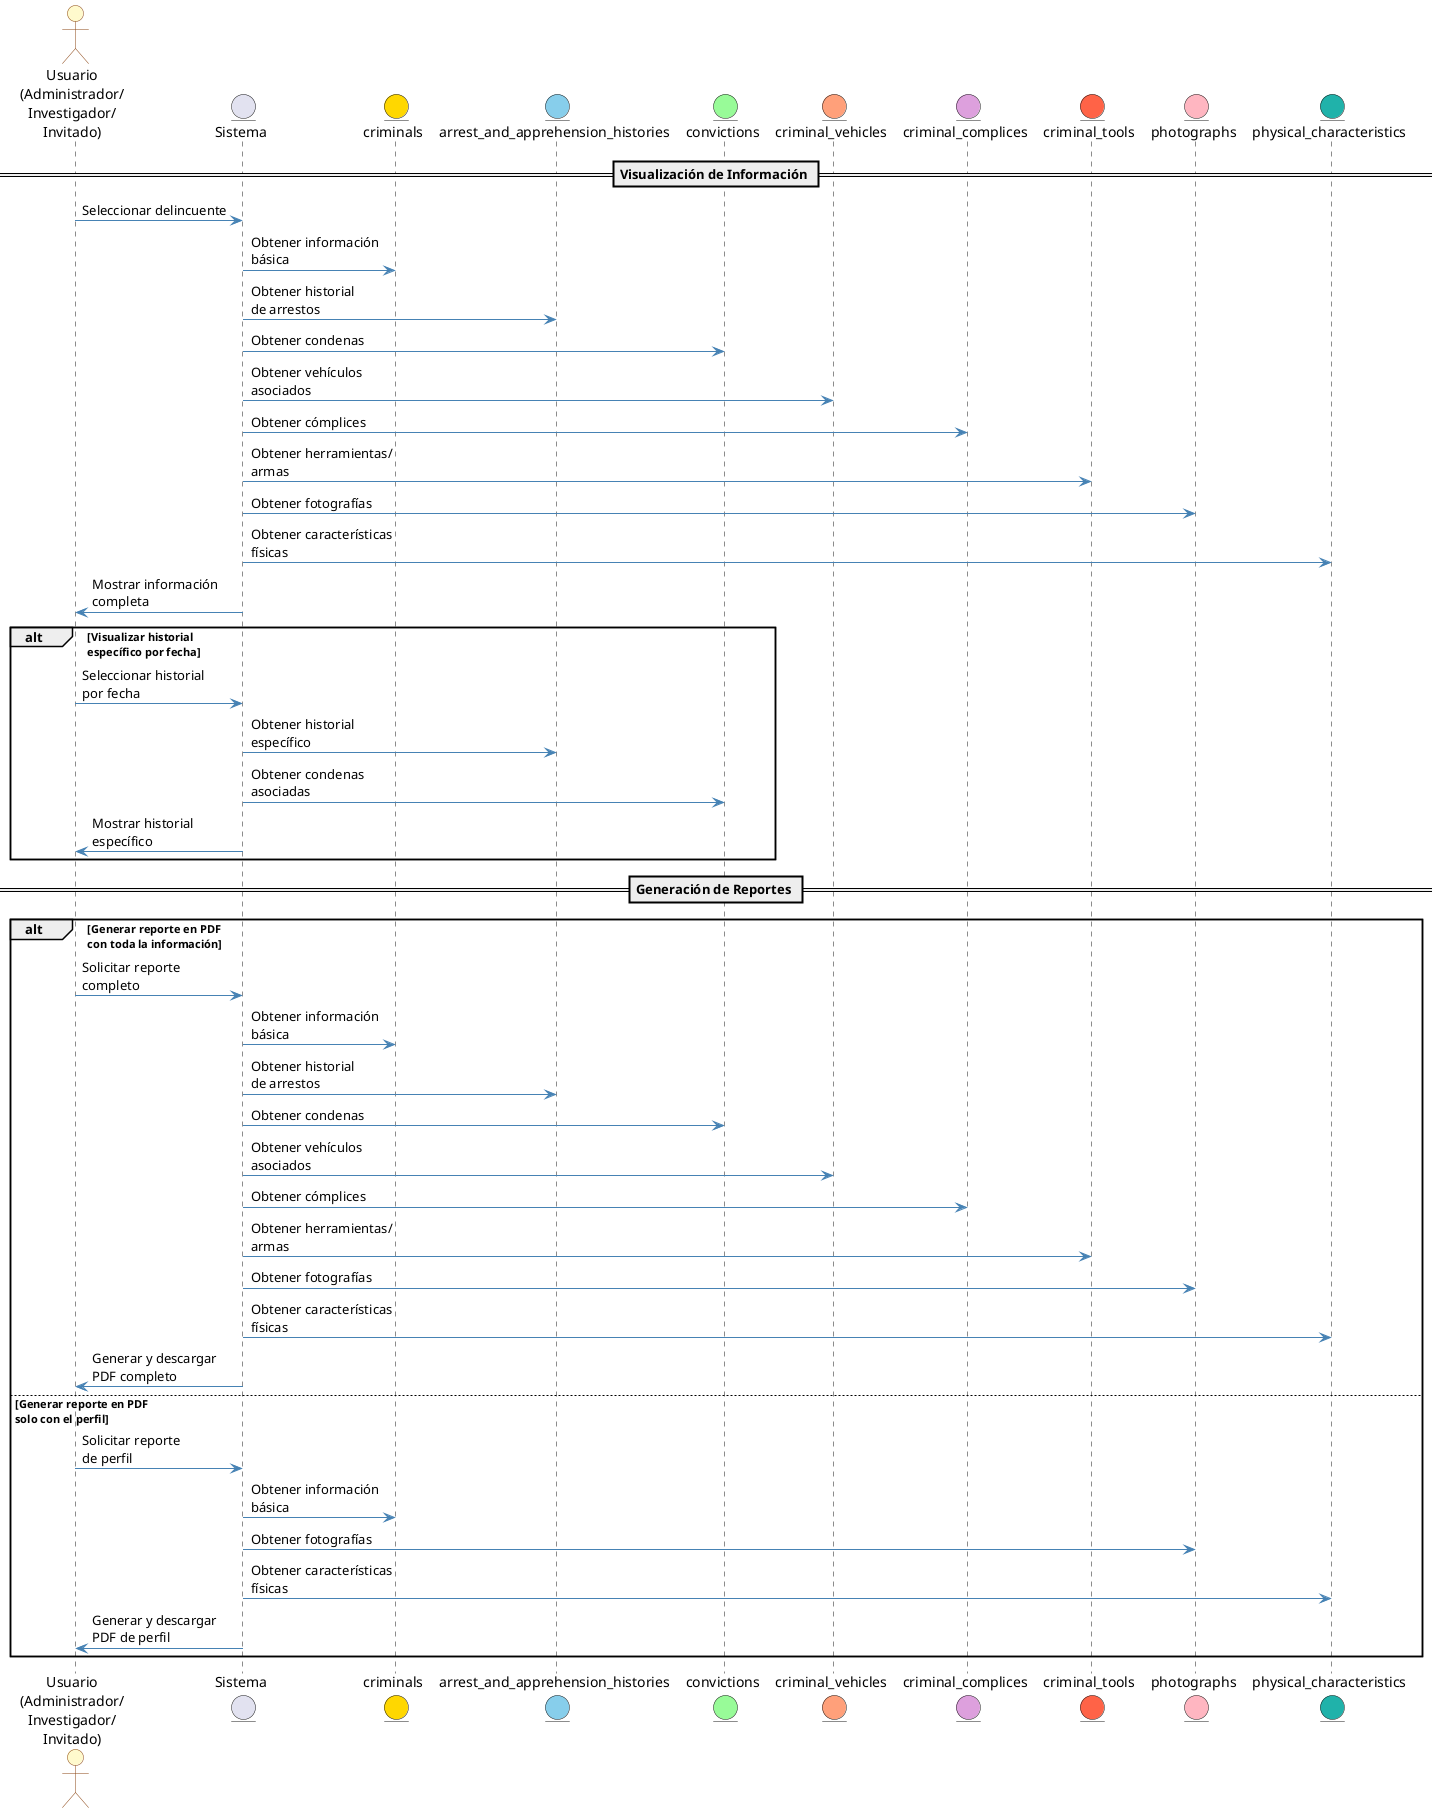 @startuml
' Definición de colores y estilos
skinparam sequenceArrowColor #4682B4
skinparam actorBorderColor #8B4513
skinparam actorBackgroundColor #FFFACD
skinparam participantBorderColor #4682B4
skinparam participantBackgroundColor #E6E6FA

actor "Usuario\n(Administrador/\nInvestigador/\nInvitado)" as User
entity "Sistema" as System
entity "criminals" as Criminals #FFD700
entity "arrest_and_apprehension_histories" as ArrestHistories #87CEEB
entity "convictions" as Convictions #98FB98
entity "criminal_vehicles" as CriminalVehicles #FFA07A
entity "criminal_complices" as CriminalComplices #DDA0DD
entity "criminal_tools" as CriminalTools #FF6347
entity "photographs" as Photographs #FFB6C1
entity "physical_characteristics" as PhysicalCharacteristics #20B2AA

== Visualización de Información ==
User -> System : Seleccionar delincuente
System -> Criminals : Obtener información\nbásica
System -> ArrestHistories : Obtener historial\nde arrestos
System -> Convictions : Obtener condenas
System -> CriminalVehicles : Obtener vehículos\nasociados
System -> CriminalComplices : Obtener cómplices
System -> CriminalTools : Obtener herramientas/\narmas
System -> Photographs : Obtener fotografías
System -> PhysicalCharacteristics : Obtener características\nfísicas
System -> User : Mostrar información\ncompleta

alt Visualizar historial\nespecífico por fecha
    User -> System : Seleccionar historial\npor fecha
    System -> ArrestHistories : Obtener historial\nespecífico
    System -> Convictions : Obtener condenas\nasociadas
    System -> User : Mostrar historial\nespecífico
end

== Generación de Reportes ==
alt Generar reporte en PDF\ncon toda la información
    User -> System : Solicitar reporte\ncompleto
    System -> Criminals : Obtener información\nbásica
    System -> ArrestHistories : Obtener historial\nde arrestos
    System -> Convictions : Obtener condenas
    System -> CriminalVehicles : Obtener vehículos\nasociados
    System -> CriminalComplices : Obtener cómplices
    System -> CriminalTools : Obtener herramientas/\narmas
    System -> Photographs : Obtener fotografías
    System -> PhysicalCharacteristics : Obtener características\nfísicas
    System -> User : Generar y descargar\nPDF completo
else Generar reporte en PDF\nsolo con el perfil
    User -> System : Solicitar reporte\nde perfil
    System -> Criminals : Obtener información\nbásica
    System -> Photographs : Obtener fotografías
    System -> PhysicalCharacteristics : Obtener características\nfísicas
    System -> User : Generar y descargar\nPDF de perfil
end
@enduml